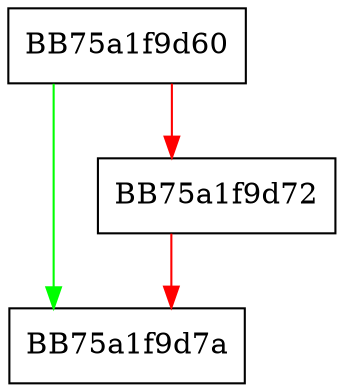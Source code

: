 digraph luaL_prepbuffer {
  node [shape="box"];
  graph [splines=ortho];
  BB75a1f9d60 -> BB75a1f9d7a [color="green"];
  BB75a1f9d60 -> BB75a1f9d72 [color="red"];
  BB75a1f9d72 -> BB75a1f9d7a [color="red"];
}